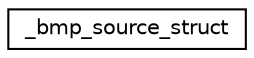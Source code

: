 digraph "Graphical Class Hierarchy"
{
  edge [fontname="Helvetica",fontsize="10",labelfontname="Helvetica",labelfontsize="10"];
  node [fontname="Helvetica",fontsize="10",shape=record];
  rankdir="LR";
  Node1 [label="_bmp_source_struct",height=0.2,width=0.4,color="black", fillcolor="white", style="filled",URL="$struct__bmp__source__struct.html"];
}
